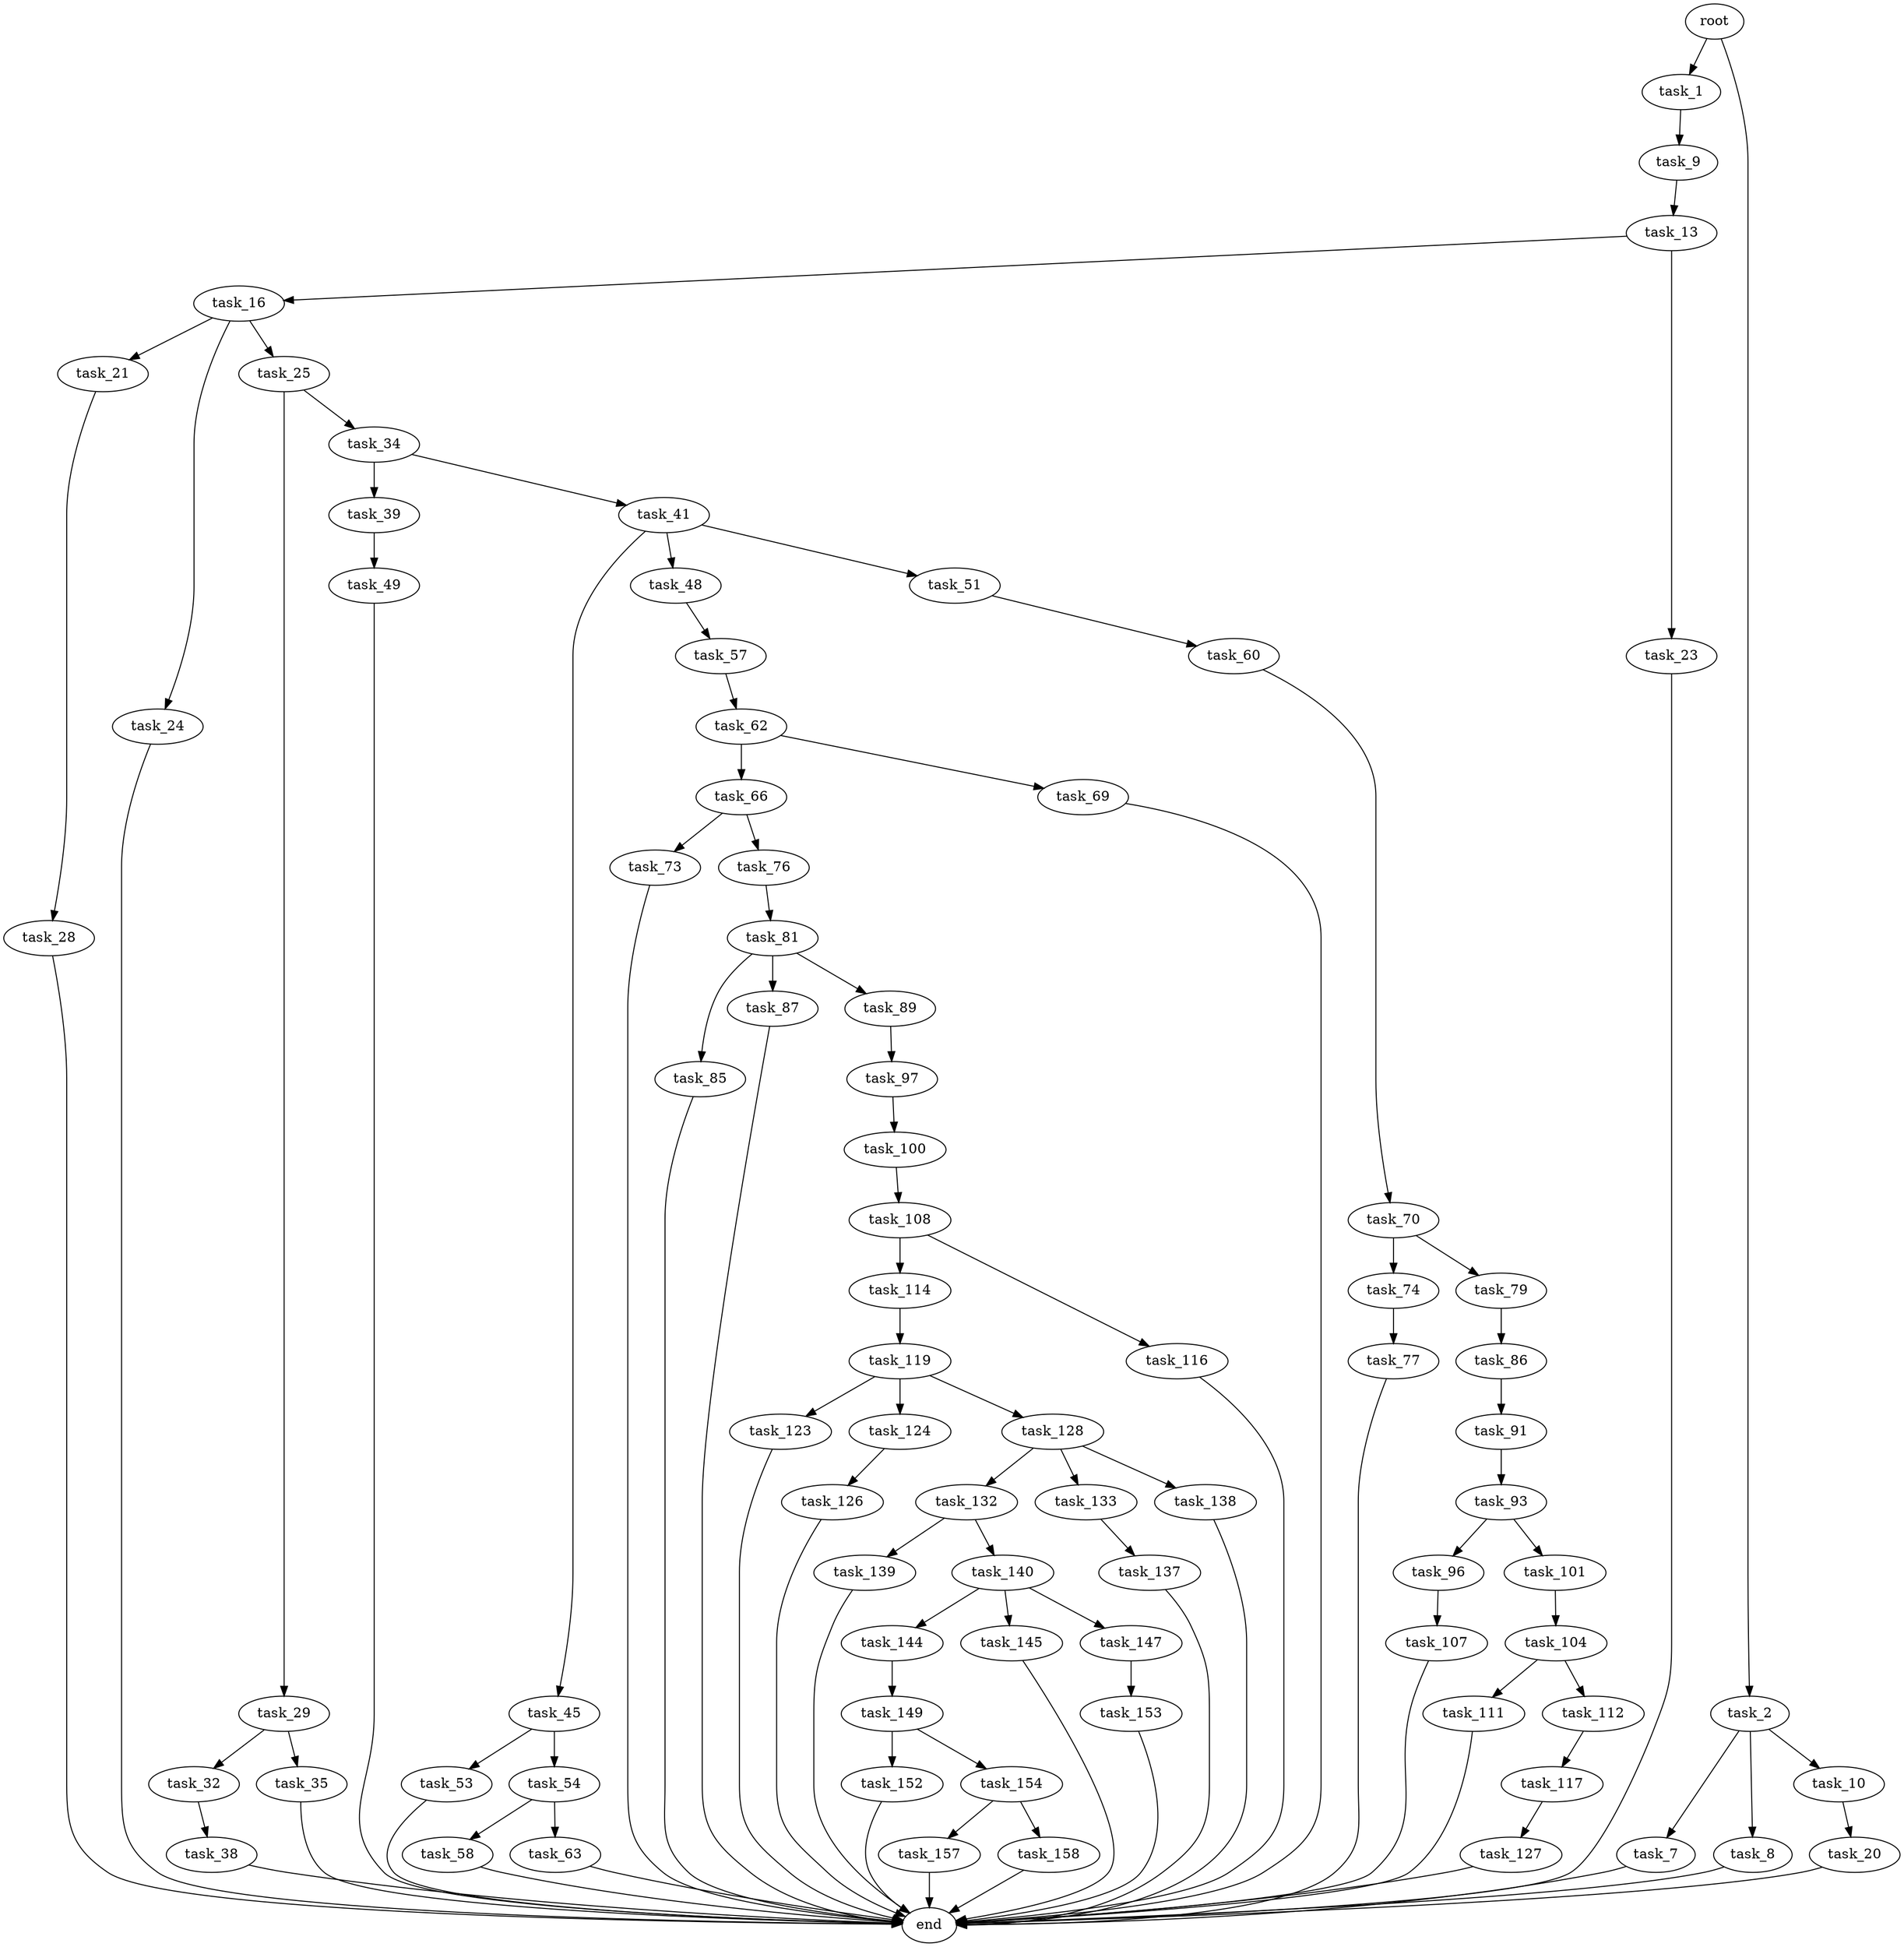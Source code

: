digraph G {
  root [size="0.000000"];
  task_1 [size="9533880841.000000"];
  task_2 [size="6176746934.000000"];
  task_7 [size="530353982586.000000"];
  task_8 [size="1073741824000.000000"];
  task_9 [size="16161995194.000000"];
  task_10 [size="14672622616.000000"];
  task_13 [size="2938983148.000000"];
  task_16 [size="284892531817.000000"];
  task_20 [size="577271608639.000000"];
  task_21 [size="134217728000.000000"];
  task_23 [size="37646632174.000000"];
  task_24 [size="28991029248.000000"];
  task_25 [size="11921200104.000000"];
  task_28 [size="22397214220.000000"];
  task_29 [size="1876616599.000000"];
  task_32 [size="4104384891.000000"];
  task_34 [size="606551515.000000"];
  task_35 [size="18008354803.000000"];
  task_38 [size="484901112497.000000"];
  task_39 [size="1957552635.000000"];
  task_41 [size="261279192699.000000"];
  task_45 [size="231928233984.000000"];
  task_48 [size="368293445632.000000"];
  task_49 [size="42005602588.000000"];
  task_51 [size="22604645586.000000"];
  task_53 [size="104132015487.000000"];
  task_54 [size="143048238652.000000"];
  task_57 [size="7975442767.000000"];
  task_58 [size="12519686354.000000"];
  task_60 [size="28991029248.000000"];
  task_62 [size="3730582107.000000"];
  task_63 [size="9868117042.000000"];
  task_66 [size="782757789696.000000"];
  task_69 [size="819554387060.000000"];
  task_70 [size="549755813888.000000"];
  task_73 [size="231928233984.000000"];
  task_74 [size="28991029248.000000"];
  task_76 [size="368293445632.000000"];
  task_77 [size="549755813888.000000"];
  task_79 [size="1108321372.000000"];
  task_81 [size="1073741824000.000000"];
  task_85 [size="8968634807.000000"];
  task_86 [size="10953950061.000000"];
  task_87 [size="45940581658.000000"];
  task_89 [size="28991029248.000000"];
  task_91 [size="527453834444.000000"];
  task_93 [size="28991029248.000000"];
  task_96 [size="14997658217.000000"];
  task_97 [size="12012358522.000000"];
  task_100 [size="779517362140.000000"];
  task_101 [size="896528948892.000000"];
  task_104 [size="1073741824000.000000"];
  task_107 [size="179050464745.000000"];
  task_108 [size="134217728000.000000"];
  task_111 [size="782757789696.000000"];
  task_112 [size="8589934592.000000"];
  task_114 [size="4350795519.000000"];
  task_116 [size="368293445632.000000"];
  task_117 [size="782757789696.000000"];
  task_119 [size="1979053987.000000"];
  task_123 [size="1340686361.000000"];
  task_124 [size="58105663911.000000"];
  task_126 [size="180105310198.000000"];
  task_127 [size="1365144965.000000"];
  task_128 [size="1310988656.000000"];
  task_132 [size="759869494608.000000"];
  task_133 [size="32837388145.000000"];
  task_137 [size="231928233984.000000"];
  task_138 [size="327047957828.000000"];
  task_139 [size="231928233984.000000"];
  task_140 [size="68719476736.000000"];
  task_144 [size="13080023183.000000"];
  task_145 [size="7767515074.000000"];
  task_147 [size="11560247642.000000"];
  task_149 [size="11694513111.000000"];
  task_152 [size="3828680774.000000"];
  task_153 [size="14098180537.000000"];
  task_154 [size="15989397218.000000"];
  task_157 [size="13339327278.000000"];
  task_158 [size="563405113277.000000"];
  end [size="0.000000"];

  root -> task_1 [size="1.000000"];
  root -> task_2 [size="1.000000"];
  task_1 -> task_9 [size="838860800.000000"];
  task_2 -> task_7 [size="411041792.000000"];
  task_2 -> task_8 [size="411041792.000000"];
  task_2 -> task_10 [size="411041792.000000"];
  task_7 -> end [size="1.000000"];
  task_8 -> end [size="1.000000"];
  task_9 -> task_13 [size="679477248.000000"];
  task_10 -> task_20 [size="411041792.000000"];
  task_13 -> task_16 [size="75497472.000000"];
  task_13 -> task_23 [size="75497472.000000"];
  task_16 -> task_21 [size="536870912.000000"];
  task_16 -> task_24 [size="536870912.000000"];
  task_16 -> task_25 [size="536870912.000000"];
  task_20 -> end [size="1.000000"];
  task_21 -> task_28 [size="209715200.000000"];
  task_23 -> end [size="1.000000"];
  task_24 -> end [size="1.000000"];
  task_25 -> task_29 [size="301989888.000000"];
  task_25 -> task_34 [size="301989888.000000"];
  task_28 -> end [size="1.000000"];
  task_29 -> task_32 [size="33554432.000000"];
  task_29 -> task_35 [size="33554432.000000"];
  task_32 -> task_38 [size="75497472.000000"];
  task_34 -> task_39 [size="33554432.000000"];
  task_34 -> task_41 [size="33554432.000000"];
  task_35 -> end [size="1.000000"];
  task_38 -> end [size="1.000000"];
  task_39 -> task_49 [size="33554432.000000"];
  task_41 -> task_45 [size="536870912.000000"];
  task_41 -> task_48 [size="536870912.000000"];
  task_41 -> task_51 [size="536870912.000000"];
  task_45 -> task_53 [size="301989888.000000"];
  task_45 -> task_54 [size="301989888.000000"];
  task_48 -> task_57 [size="411041792.000000"];
  task_49 -> end [size="1.000000"];
  task_51 -> task_60 [size="838860800.000000"];
  task_53 -> end [size="1.000000"];
  task_54 -> task_58 [size="134217728.000000"];
  task_54 -> task_63 [size="134217728.000000"];
  task_57 -> task_62 [size="679477248.000000"];
  task_58 -> end [size="1.000000"];
  task_60 -> task_70 [size="75497472.000000"];
  task_62 -> task_66 [size="75497472.000000"];
  task_62 -> task_69 [size="75497472.000000"];
  task_63 -> end [size="1.000000"];
  task_66 -> task_73 [size="679477248.000000"];
  task_66 -> task_76 [size="679477248.000000"];
  task_69 -> end [size="1.000000"];
  task_70 -> task_74 [size="536870912.000000"];
  task_70 -> task_79 [size="536870912.000000"];
  task_73 -> end [size="1.000000"];
  task_74 -> task_77 [size="75497472.000000"];
  task_76 -> task_81 [size="411041792.000000"];
  task_77 -> end [size="1.000000"];
  task_79 -> task_86 [size="134217728.000000"];
  task_81 -> task_85 [size="838860800.000000"];
  task_81 -> task_87 [size="838860800.000000"];
  task_81 -> task_89 [size="838860800.000000"];
  task_85 -> end [size="1.000000"];
  task_86 -> task_91 [size="209715200.000000"];
  task_87 -> end [size="1.000000"];
  task_89 -> task_97 [size="75497472.000000"];
  task_91 -> task_93 [size="411041792.000000"];
  task_93 -> task_96 [size="75497472.000000"];
  task_93 -> task_101 [size="75497472.000000"];
  task_96 -> task_107 [size="411041792.000000"];
  task_97 -> task_100 [size="209715200.000000"];
  task_100 -> task_108 [size="679477248.000000"];
  task_101 -> task_104 [size="679477248.000000"];
  task_104 -> task_111 [size="838860800.000000"];
  task_104 -> task_112 [size="838860800.000000"];
  task_107 -> end [size="1.000000"];
  task_108 -> task_114 [size="209715200.000000"];
  task_108 -> task_116 [size="209715200.000000"];
  task_111 -> end [size="1.000000"];
  task_112 -> task_117 [size="33554432.000000"];
  task_114 -> task_119 [size="209715200.000000"];
  task_116 -> end [size="1.000000"];
  task_117 -> task_127 [size="679477248.000000"];
  task_119 -> task_123 [size="209715200.000000"];
  task_119 -> task_124 [size="209715200.000000"];
  task_119 -> task_128 [size="209715200.000000"];
  task_123 -> end [size="1.000000"];
  task_124 -> task_126 [size="209715200.000000"];
  task_126 -> end [size="1.000000"];
  task_127 -> end [size="1.000000"];
  task_128 -> task_132 [size="134217728.000000"];
  task_128 -> task_133 [size="134217728.000000"];
  task_128 -> task_138 [size="134217728.000000"];
  task_132 -> task_139 [size="536870912.000000"];
  task_132 -> task_140 [size="536870912.000000"];
  task_133 -> task_137 [size="838860800.000000"];
  task_137 -> end [size="1.000000"];
  task_138 -> end [size="1.000000"];
  task_139 -> end [size="1.000000"];
  task_140 -> task_144 [size="134217728.000000"];
  task_140 -> task_145 [size="134217728.000000"];
  task_140 -> task_147 [size="134217728.000000"];
  task_144 -> task_149 [size="209715200.000000"];
  task_145 -> end [size="1.000000"];
  task_147 -> task_153 [size="33554432.000000"];
  task_149 -> task_152 [size="301989888.000000"];
  task_149 -> task_154 [size="301989888.000000"];
  task_152 -> end [size="1.000000"];
  task_153 -> end [size="1.000000"];
  task_154 -> task_157 [size="679477248.000000"];
  task_154 -> task_158 [size="679477248.000000"];
  task_157 -> end [size="1.000000"];
  task_158 -> end [size="1.000000"];
}
